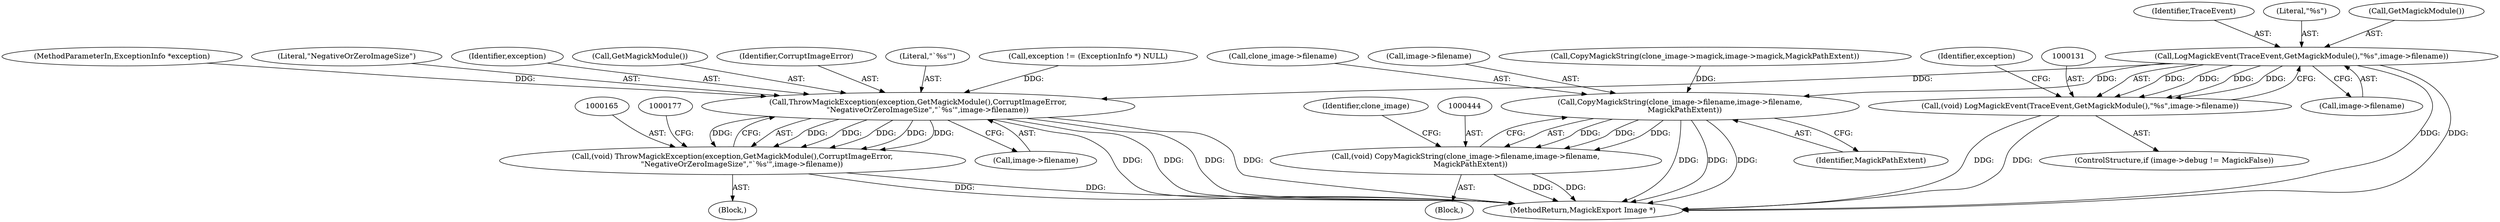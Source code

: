 digraph "0_ImageMagick_aecd0ada163a4d6c769cec178955d5f3e9316f2f_0@pointer" {
"1000132" [label="(Call,LogMagickEvent(TraceEvent,GetMagickModule(),\"%s\",image->filename))"];
"1000130" [label="(Call,(void) LogMagickEvent(TraceEvent,GetMagickModule(),\"%s\",image->filename))"];
"1000166" [label="(Call,ThrowMagickException(exception,GetMagickModule(),CorruptImageError,\n        \"NegativeOrZeroImageSize\",\"`%s'\",image->filename))"];
"1000164" [label="(Call,(void) ThrowMagickException(exception,GetMagickModule(),CorruptImageError,\n        \"NegativeOrZeroImageSize\",\"`%s'\",image->filename))"];
"1000445" [label="(Call,CopyMagickString(clone_image->filename,image->filename,\n    MagickPathExtent))"];
"1000443" [label="(Call,(void) CopyMagickString(clone_image->filename,image->filename,\n    MagickPathExtent))"];
"1000446" [label="(Call,clone_image->filename)"];
"1000449" [label="(Call,image->filename)"];
"1000163" [label="(Block,)"];
"1000108" [label="(Block,)"];
"1000141" [label="(Identifier,exception)"];
"1000169" [label="(Identifier,CorruptImageError)"];
"1000166" [label="(Call,ThrowMagickException(exception,GetMagickModule(),CorruptImageError,\n        \"NegativeOrZeroImageSize\",\"`%s'\",image->filename))"];
"1000171" [label="(Literal,\"`%s'\")"];
"1000140" [label="(Call,exception != (ExceptionInfo *) NULL)"];
"1000443" [label="(Call,(void) CopyMagickString(clone_image->filename,image->filename,\n    MagickPathExtent))"];
"1000172" [label="(Call,image->filename)"];
"1000452" [label="(Identifier,MagickPathExtent)"];
"1000445" [label="(Call,CopyMagickString(clone_image->filename,image->filename,\n    MagickPathExtent))"];
"1000107" [label="(MethodParameterIn,ExceptionInfo *exception)"];
"1000164" [label="(Call,(void) ThrowMagickException(exception,GetMagickModule(),CorruptImageError,\n        \"NegativeOrZeroImageSize\",\"`%s'\",image->filename))"];
"1000170" [label="(Literal,\"NegativeOrZeroImageSize\")"];
"1000130" [label="(Call,(void) LogMagickEvent(TraceEvent,GetMagickModule(),\"%s\",image->filename))"];
"1000132" [label="(Call,LogMagickEvent(TraceEvent,GetMagickModule(),\"%s\",image->filename))"];
"1000435" [label="(Call,CopyMagickString(clone_image->magick,image->magick,MagickPathExtent))"];
"1000167" [label="(Identifier,exception)"];
"1000455" [label="(Identifier,clone_image)"];
"1000136" [label="(Call,image->filename)"];
"1000124" [label="(ControlStructure,if (image->debug != MagickFalse))"];
"1000133" [label="(Identifier,TraceEvent)"];
"1000168" [label="(Call,GetMagickModule())"];
"1000763" [label="(MethodReturn,MagickExport Image *)"];
"1000135" [label="(Literal,\"%s\")"];
"1000134" [label="(Call,GetMagickModule())"];
"1000132" -> "1000130"  [label="AST: "];
"1000132" -> "1000136"  [label="CFG: "];
"1000133" -> "1000132"  [label="AST: "];
"1000134" -> "1000132"  [label="AST: "];
"1000135" -> "1000132"  [label="AST: "];
"1000136" -> "1000132"  [label="AST: "];
"1000130" -> "1000132"  [label="CFG: "];
"1000132" -> "1000763"  [label="DDG: "];
"1000132" -> "1000763"  [label="DDG: "];
"1000132" -> "1000130"  [label="DDG: "];
"1000132" -> "1000130"  [label="DDG: "];
"1000132" -> "1000130"  [label="DDG: "];
"1000132" -> "1000130"  [label="DDG: "];
"1000132" -> "1000166"  [label="DDG: "];
"1000132" -> "1000445"  [label="DDG: "];
"1000130" -> "1000124"  [label="AST: "];
"1000131" -> "1000130"  [label="AST: "];
"1000141" -> "1000130"  [label="CFG: "];
"1000130" -> "1000763"  [label="DDG: "];
"1000130" -> "1000763"  [label="DDG: "];
"1000166" -> "1000164"  [label="AST: "];
"1000166" -> "1000172"  [label="CFG: "];
"1000167" -> "1000166"  [label="AST: "];
"1000168" -> "1000166"  [label="AST: "];
"1000169" -> "1000166"  [label="AST: "];
"1000170" -> "1000166"  [label="AST: "];
"1000171" -> "1000166"  [label="AST: "];
"1000172" -> "1000166"  [label="AST: "];
"1000164" -> "1000166"  [label="CFG: "];
"1000166" -> "1000763"  [label="DDG: "];
"1000166" -> "1000763"  [label="DDG: "];
"1000166" -> "1000763"  [label="DDG: "];
"1000166" -> "1000763"  [label="DDG: "];
"1000166" -> "1000164"  [label="DDG: "];
"1000166" -> "1000164"  [label="DDG: "];
"1000166" -> "1000164"  [label="DDG: "];
"1000166" -> "1000164"  [label="DDG: "];
"1000166" -> "1000164"  [label="DDG: "];
"1000166" -> "1000164"  [label="DDG: "];
"1000140" -> "1000166"  [label="DDG: "];
"1000107" -> "1000166"  [label="DDG: "];
"1000164" -> "1000163"  [label="AST: "];
"1000165" -> "1000164"  [label="AST: "];
"1000177" -> "1000164"  [label="CFG: "];
"1000164" -> "1000763"  [label="DDG: "];
"1000164" -> "1000763"  [label="DDG: "];
"1000445" -> "1000443"  [label="AST: "];
"1000445" -> "1000452"  [label="CFG: "];
"1000446" -> "1000445"  [label="AST: "];
"1000449" -> "1000445"  [label="AST: "];
"1000452" -> "1000445"  [label="AST: "];
"1000443" -> "1000445"  [label="CFG: "];
"1000445" -> "1000763"  [label="DDG: "];
"1000445" -> "1000763"  [label="DDG: "];
"1000445" -> "1000763"  [label="DDG: "];
"1000445" -> "1000443"  [label="DDG: "];
"1000445" -> "1000443"  [label="DDG: "];
"1000445" -> "1000443"  [label="DDG: "];
"1000435" -> "1000445"  [label="DDG: "];
"1000443" -> "1000108"  [label="AST: "];
"1000444" -> "1000443"  [label="AST: "];
"1000455" -> "1000443"  [label="CFG: "];
"1000443" -> "1000763"  [label="DDG: "];
"1000443" -> "1000763"  [label="DDG: "];
}
